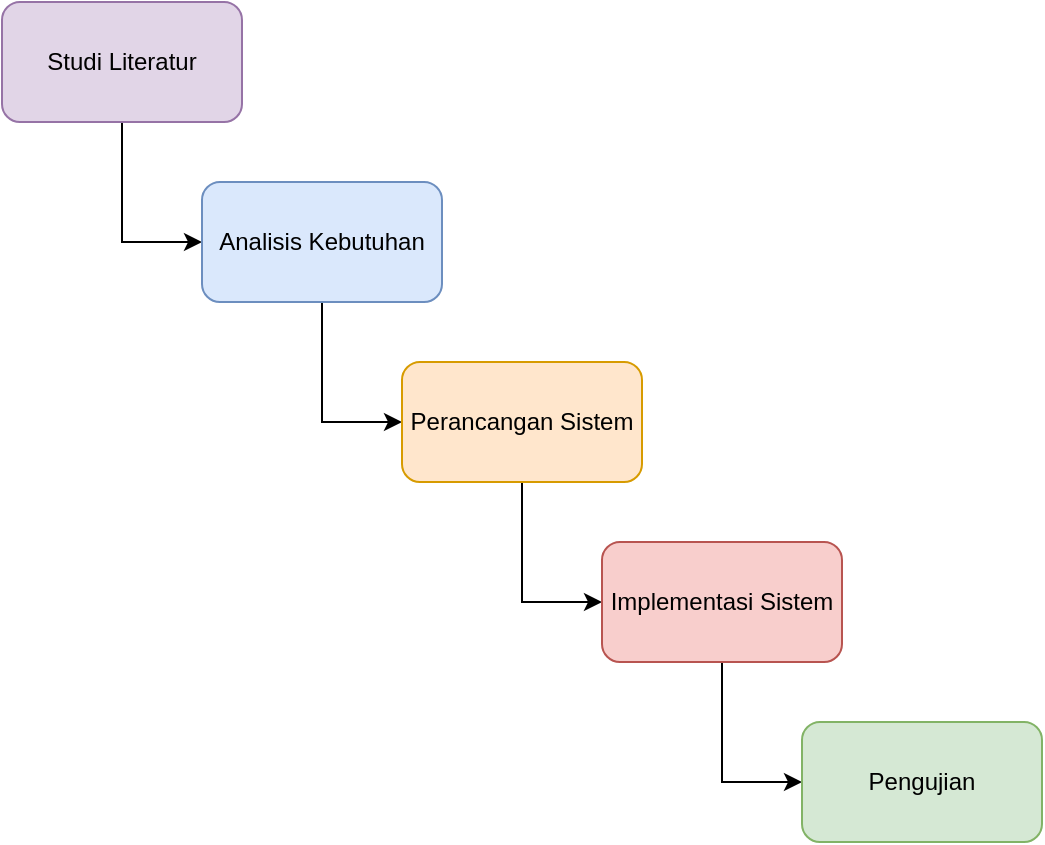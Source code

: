 <mxfile version="24.2.0" type="github">
  <diagram name="Halaman-1" id="jdxGgYb-opK5xxt-9X0P">
    <mxGraphModel dx="1221" dy="725" grid="1" gridSize="10" guides="1" tooltips="1" connect="1" arrows="1" fold="1" page="1" pageScale="1" pageWidth="827" pageHeight="1169" math="0" shadow="0">
      <root>
        <mxCell id="0" />
        <mxCell id="1" parent="0" />
        <mxCell id="0EBNeR9qAk5URoS2EdO6-8" style="edgeStyle=orthogonalEdgeStyle;rounded=0;orthogonalLoop=1;jettySize=auto;html=1;entryX=0;entryY=0.5;entryDx=0;entryDy=0;" parent="1" source="0EBNeR9qAk5URoS2EdO6-2" target="0EBNeR9qAk5URoS2EdO6-3" edge="1">
          <mxGeometry relative="1" as="geometry" />
        </mxCell>
        <mxCell id="0EBNeR9qAk5URoS2EdO6-2" value="Studi Literatur" style="rounded=1;whiteSpace=wrap;html=1;fillColor=#e1d5e7;strokeColor=#9673a6;" parent="1" vertex="1">
          <mxGeometry x="180" y="100" width="120" height="60" as="geometry" />
        </mxCell>
        <mxCell id="0EBNeR9qAk5URoS2EdO6-9" style="edgeStyle=orthogonalEdgeStyle;rounded=0;orthogonalLoop=1;jettySize=auto;html=1;entryX=0;entryY=0.5;entryDx=0;entryDy=0;" parent="1" source="0EBNeR9qAk5URoS2EdO6-3" target="0EBNeR9qAk5URoS2EdO6-4" edge="1">
          <mxGeometry relative="1" as="geometry" />
        </mxCell>
        <mxCell id="0EBNeR9qAk5URoS2EdO6-3" value="Analisis Kebutuhan" style="rounded=1;whiteSpace=wrap;html=1;fillColor=#dae8fc;strokeColor=#6c8ebf;" parent="1" vertex="1">
          <mxGeometry x="280" y="190" width="120" height="60" as="geometry" />
        </mxCell>
        <mxCell id="0EBNeR9qAk5URoS2EdO6-10" style="edgeStyle=orthogonalEdgeStyle;rounded=0;orthogonalLoop=1;jettySize=auto;html=1;entryX=0;entryY=0.5;entryDx=0;entryDy=0;" parent="1" source="0EBNeR9qAk5URoS2EdO6-4" target="0EBNeR9qAk5URoS2EdO6-5" edge="1">
          <mxGeometry relative="1" as="geometry" />
        </mxCell>
        <mxCell id="0EBNeR9qAk5URoS2EdO6-4" value="Perancangan Sistem" style="rounded=1;whiteSpace=wrap;html=1;fillColor=#ffe6cc;strokeColor=#d79b00;" parent="1" vertex="1">
          <mxGeometry x="380" y="280" width="120" height="60" as="geometry" />
        </mxCell>
        <mxCell id="0EBNeR9qAk5URoS2EdO6-11" style="edgeStyle=orthogonalEdgeStyle;rounded=0;orthogonalLoop=1;jettySize=auto;html=1;entryX=0;entryY=0.5;entryDx=0;entryDy=0;" parent="1" source="0EBNeR9qAk5URoS2EdO6-5" target="0EBNeR9qAk5URoS2EdO6-7" edge="1">
          <mxGeometry relative="1" as="geometry" />
        </mxCell>
        <mxCell id="0EBNeR9qAk5URoS2EdO6-5" value="Implementasi Sistem" style="rounded=1;whiteSpace=wrap;html=1;fillColor=#f8cecc;strokeColor=#b85450;" parent="1" vertex="1">
          <mxGeometry x="480" y="370" width="120" height="60" as="geometry" />
        </mxCell>
        <mxCell id="0EBNeR9qAk5URoS2EdO6-7" value="Pengujian" style="rounded=1;whiteSpace=wrap;html=1;fillColor=#d5e8d4;strokeColor=#82b366;" parent="1" vertex="1">
          <mxGeometry x="580" y="460" width="120" height="60" as="geometry" />
        </mxCell>
      </root>
    </mxGraphModel>
  </diagram>
</mxfile>
